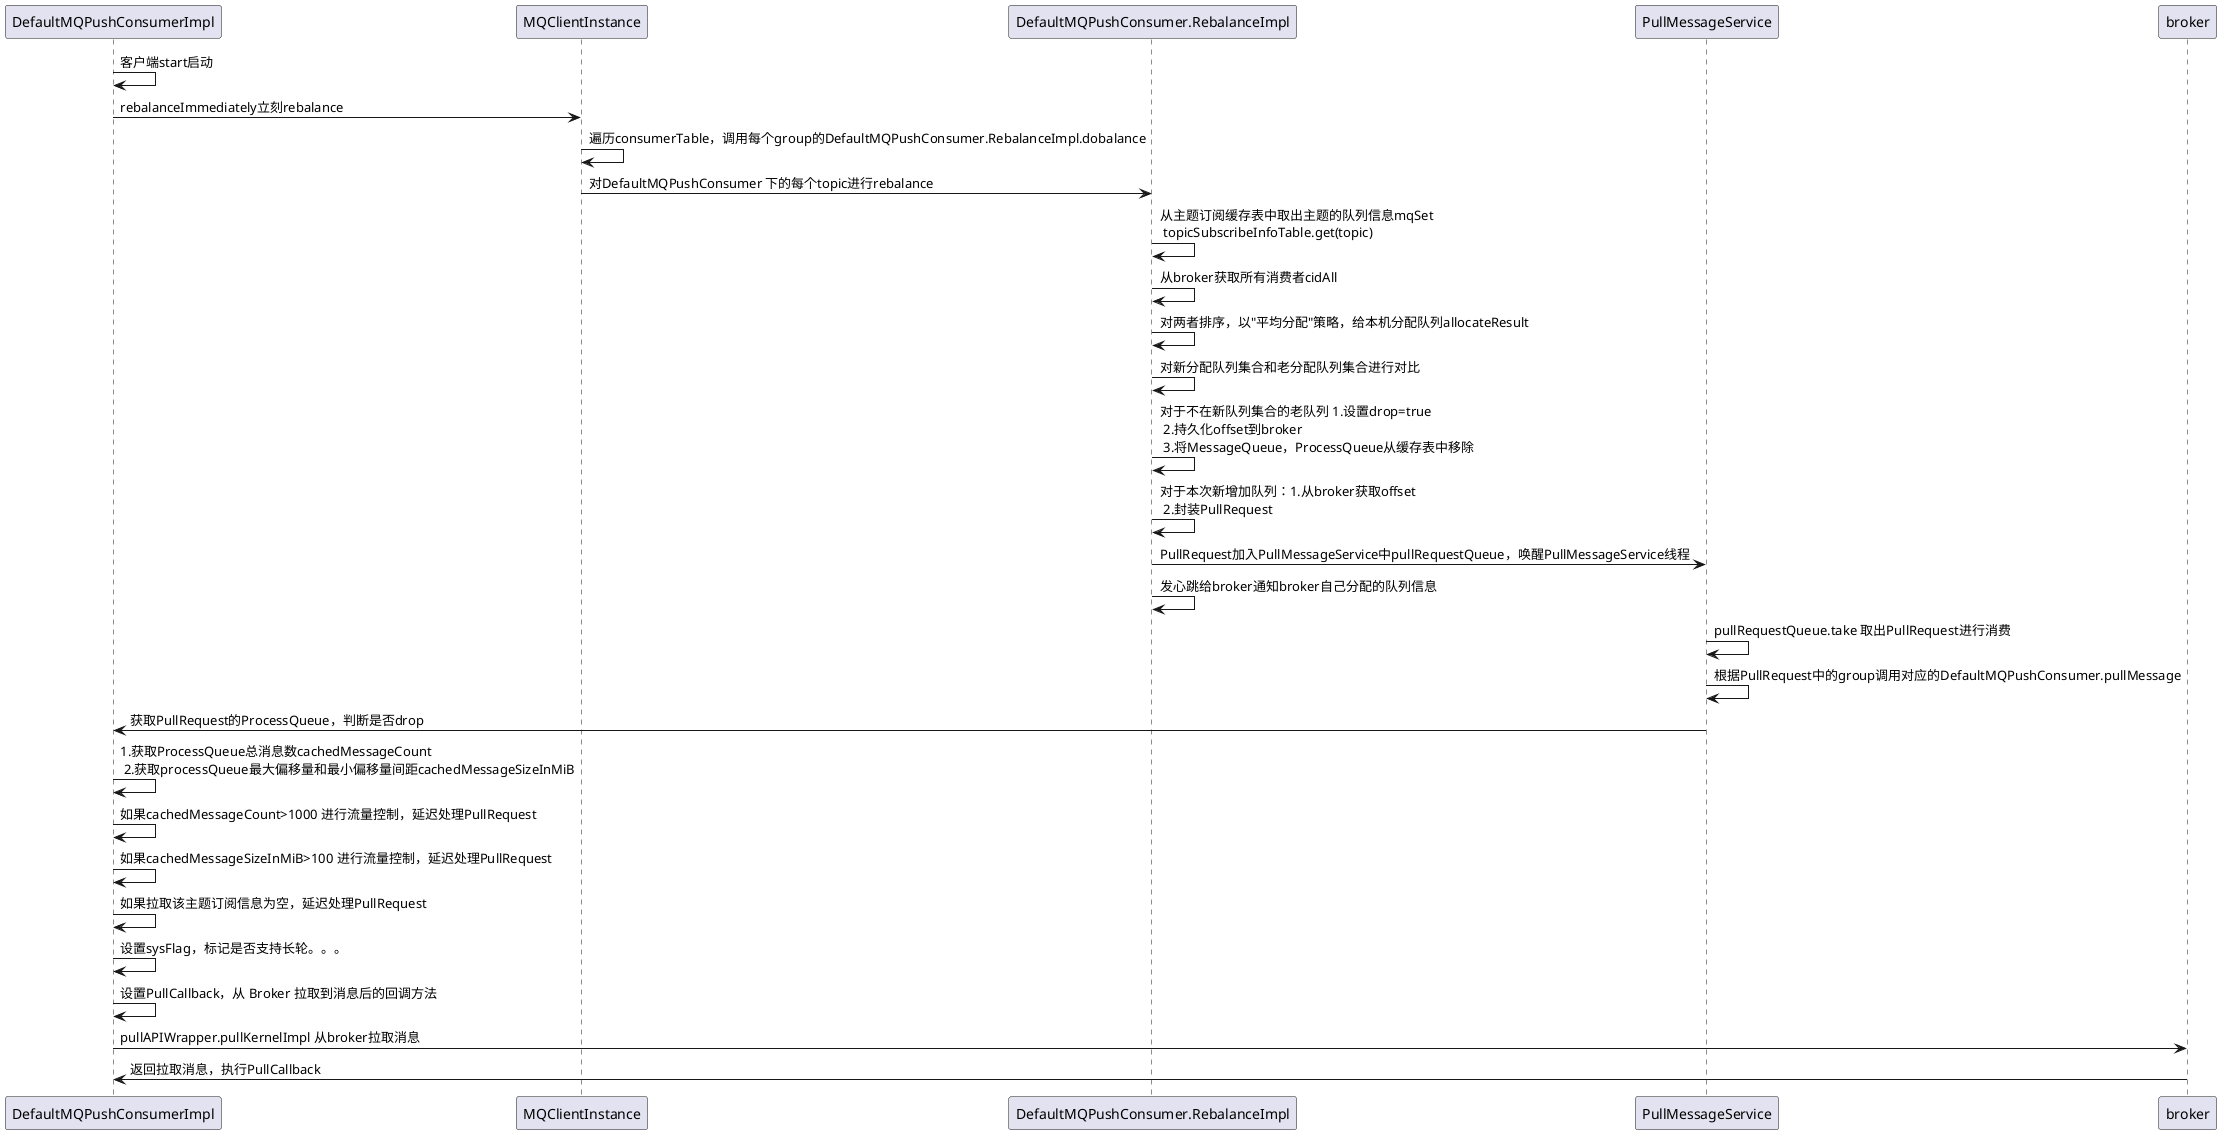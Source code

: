 @startuml
DefaultMQPushConsumerImpl -> DefaultMQPushConsumerImpl:客户端start启动
DefaultMQPushConsumerImpl -> MQClientInstance:rebalanceImmediately立刻rebalance
MQClientInstance -> MQClientInstance:遍历consumerTable，调用每个group的DefaultMQPushConsumer.RebalanceImpl.dobalance
MQClientInstance -> DefaultMQPushConsumer.RebalanceImpl: 对DefaultMQPushConsumer 下的每个topic进行rebalance
DefaultMQPushConsumer.RebalanceImpl-> DefaultMQPushConsumer.RebalanceImpl:从主题订阅缓存表中取出主题的队列信息mqSet \n topicSubscribeInfoTable.get(topic)
DefaultMQPushConsumer.RebalanceImpl-> DefaultMQPushConsumer.RebalanceImpl:从broker获取所有消费者cidAll
DefaultMQPushConsumer.RebalanceImpl-> DefaultMQPushConsumer.RebalanceImpl:对两者排序，以"平均分配"策略，给本机分配队列allocateResult
DefaultMQPushConsumer.RebalanceImpl-> DefaultMQPushConsumer.RebalanceImpl:对新分配队列集合和老分配队列集合进行对比
DefaultMQPushConsumer.RebalanceImpl-> DefaultMQPushConsumer.RebalanceImpl:对于不在新队列集合的老队列 1.设置drop=true \n 2.持久化offset到broker \n 3.将MessageQueue，ProcessQueue从缓存表中移除

DefaultMQPushConsumer.RebalanceImpl-> DefaultMQPushConsumer.RebalanceImpl:对于本次新增加队列：1.从broker获取offset \n 2.封装PullRequest
DefaultMQPushConsumer.RebalanceImpl-> PullMessageService:PullRequest加入PullMessageService中pullRequestQueue，唤醒PullMessageService线程
DefaultMQPushConsumer.RebalanceImpl-> DefaultMQPushConsumer.RebalanceImpl:发心跳给broker通知broker自己分配的队列信息

PullMessageService -> PullMessageService:pullRequestQueue.take 取出PullRequest进行消费
PullMessageService -> PullMessageService:根据PullRequest中的group调用对应的DefaultMQPushConsumer.pullMessage

PullMessageService -> DefaultMQPushConsumerImpl:获取PullRequest的ProcessQueue，判断是否drop

DefaultMQPushConsumerImpl -> DefaultMQPushConsumerImpl:1.获取ProcessQueue总消息数cachedMessageCount \n 2.获取processQueue最大偏移量和最小偏移量间距cachedMessageSizeInMiB
DefaultMQPushConsumerImpl -> DefaultMQPushConsumerImpl:如果cachedMessageCount>1000 进行流量控制，延迟处理PullRequest
DefaultMQPushConsumerImpl -> DefaultMQPushConsumerImpl:如果cachedMessageSizeInMiB>100 进行流量控制，延迟处理PullRequest
DefaultMQPushConsumerImpl -> DefaultMQPushConsumerImpl:如果拉取该主题订阅信息为空，延迟处理PullRequest
DefaultMQPushConsumerImpl -> DefaultMQPushConsumerImpl:设置sysFlag，标记是否支持长轮。。。
DefaultMQPushConsumerImpl -> DefaultMQPushConsumerImpl:设置PullCallback，从 Broker 拉取到消息后的回调方法
DefaultMQPushConsumerImpl -> broker:pullAPIWrapper.pullKernelImpl 从broker拉取消息
broker-> DefaultMQPushConsumerImpl:返回拉取消息，执行PullCallback



@enduml